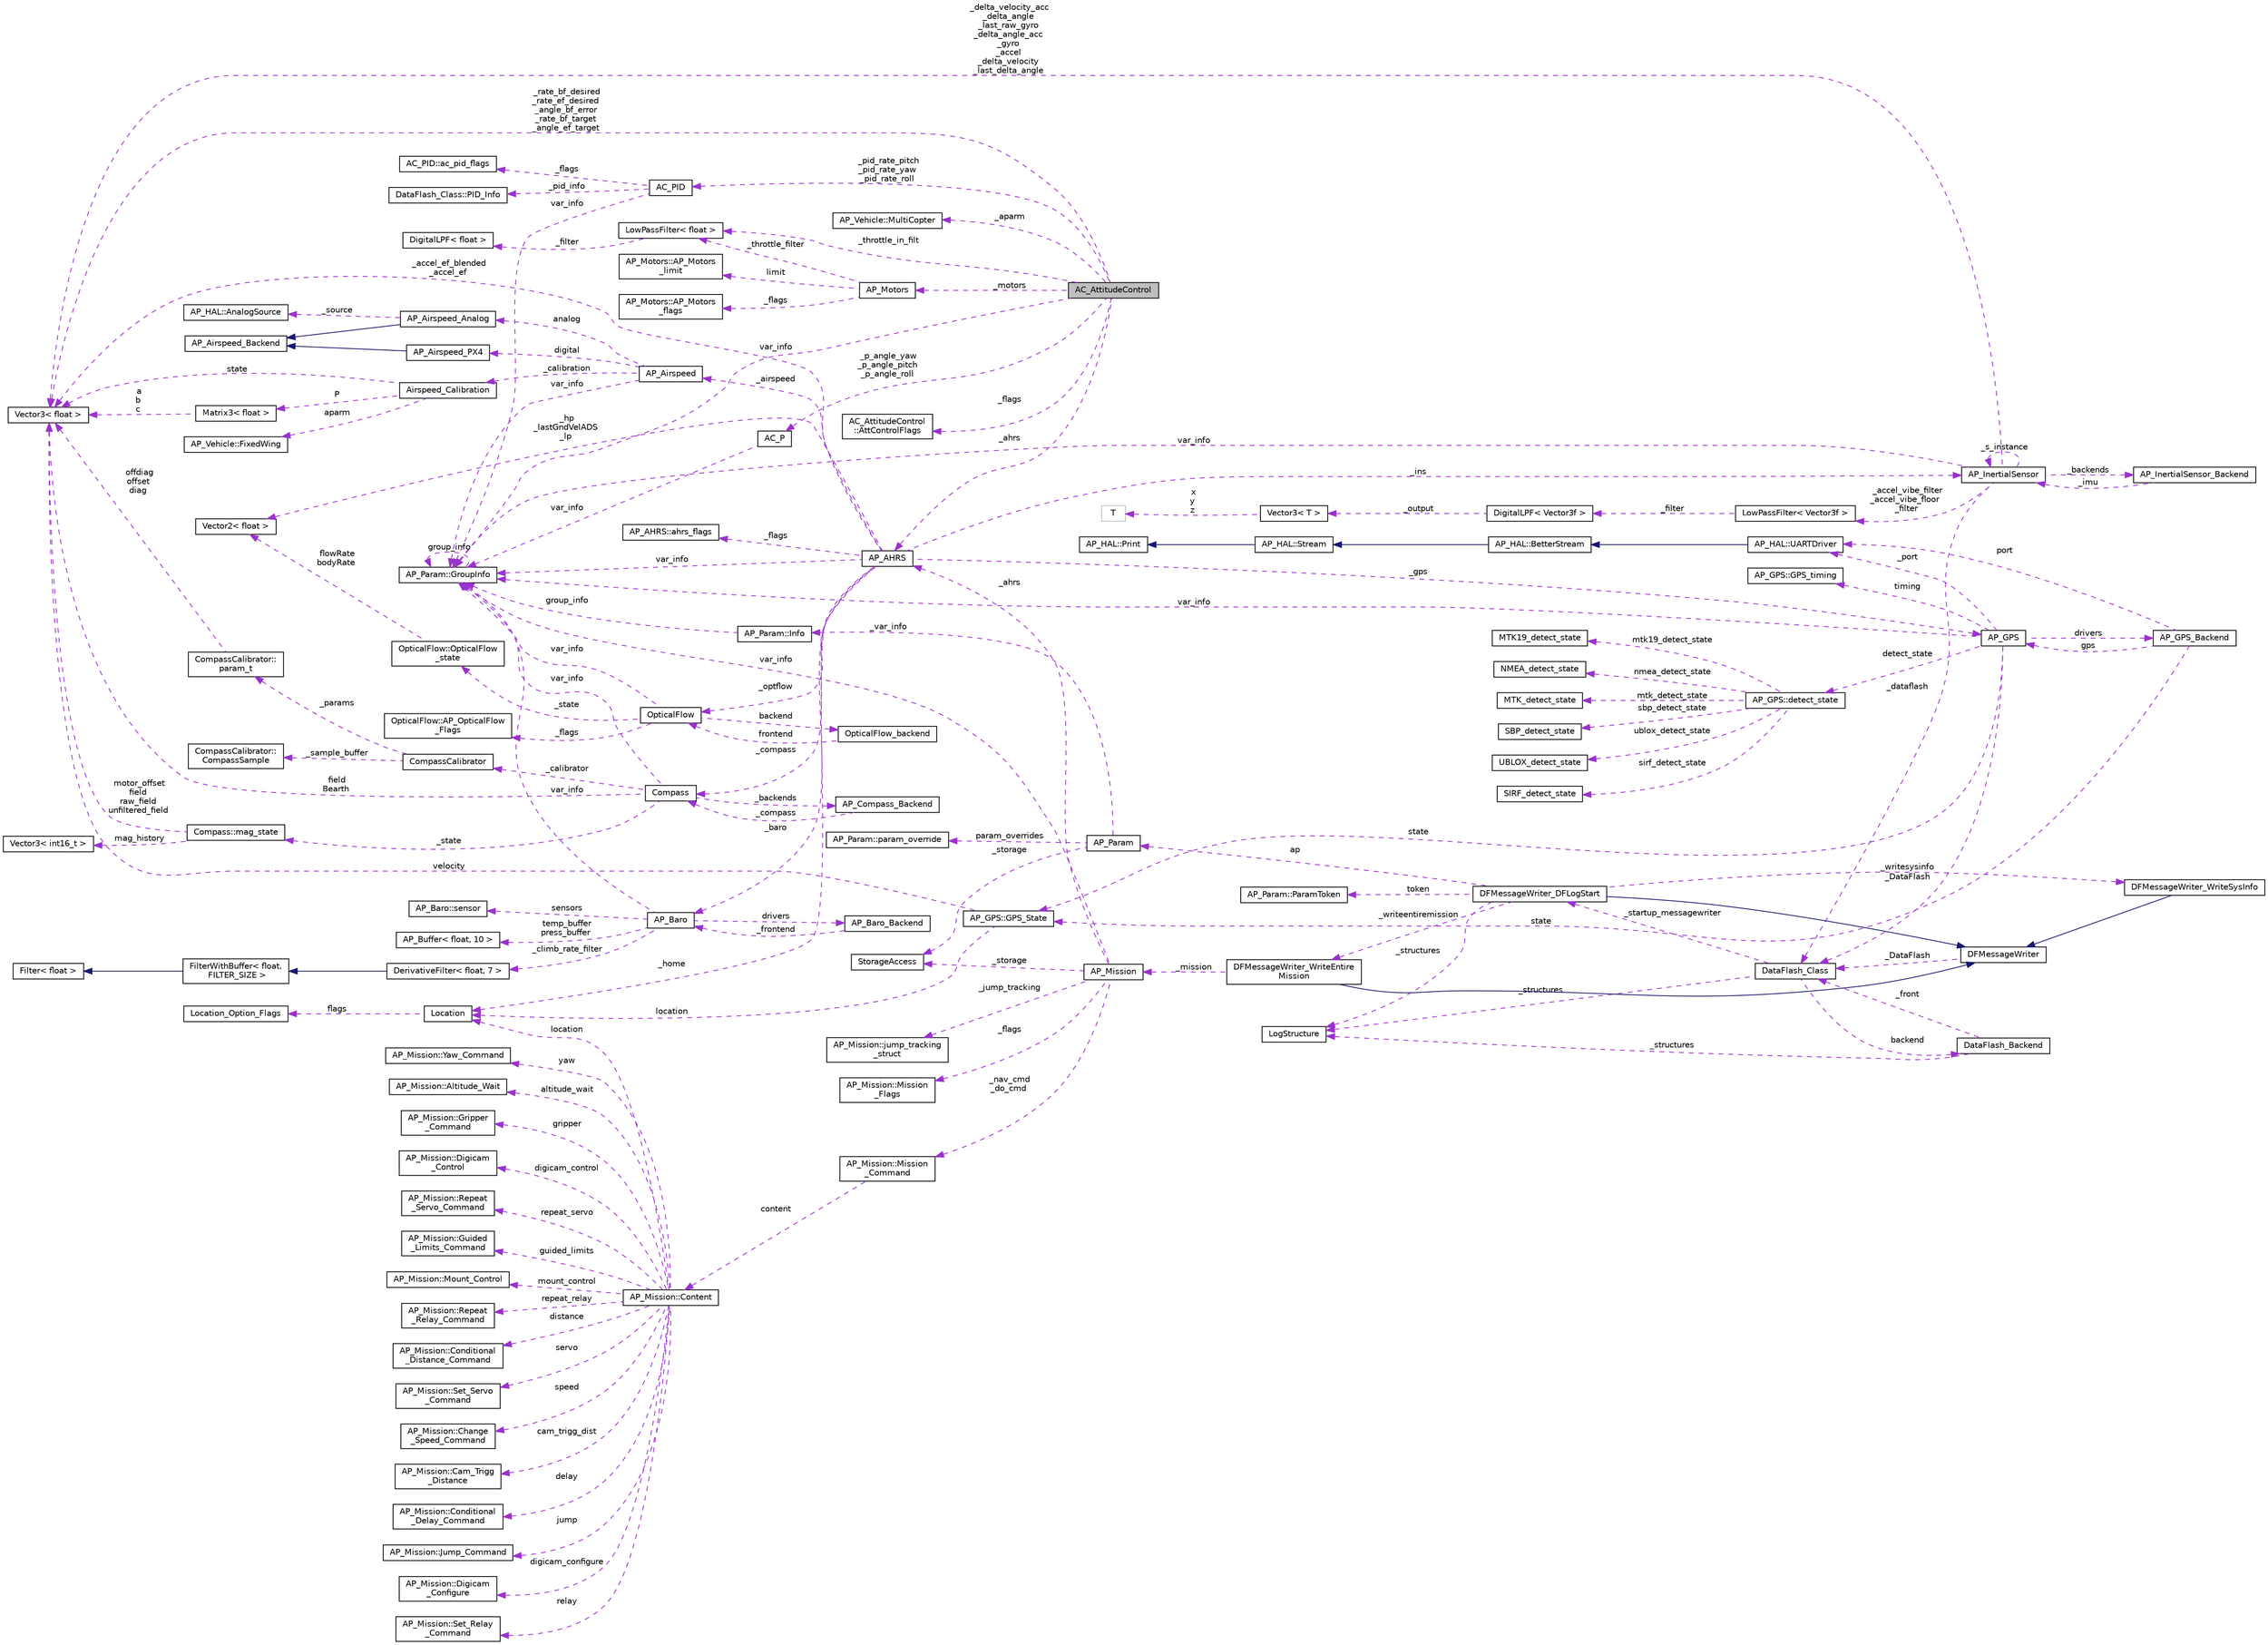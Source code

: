 digraph "AC_AttitudeControl"
{
 // INTERACTIVE_SVG=YES
  edge [fontname="Helvetica",fontsize="10",labelfontname="Helvetica",labelfontsize="10"];
  node [fontname="Helvetica",fontsize="10",shape=record];
  rankdir="LR";
  Node1 [label="AC_AttitudeControl",height=0.2,width=0.4,color="black", fillcolor="grey75", style="filled", fontcolor="black"];
  Node2 -> Node1 [dir="back",color="darkorchid3",fontsize="10",style="dashed",label=" _throttle_in_filt" ,fontname="Helvetica"];
  Node2 [label="LowPassFilter\< float \>",height=0.2,width=0.4,color="black", fillcolor="white", style="filled",URL="$classLowPassFilter.html"];
  Node3 -> Node2 [dir="back",color="darkorchid3",fontsize="10",style="dashed",label=" _filter" ,fontname="Helvetica"];
  Node3 [label="DigitalLPF\< float \>",height=0.2,width=0.4,color="black", fillcolor="white", style="filled",URL="$classDigitalLPF.html"];
  Node4 -> Node1 [dir="back",color="darkorchid3",fontsize="10",style="dashed",label=" _p_angle_yaw\n_p_angle_pitch\n_p_angle_roll" ,fontname="Helvetica"];
  Node4 [label="AC_P",height=0.2,width=0.4,color="black", fillcolor="white", style="filled",URL="$classAC__P.html",tooltip="Object managing one P controller. "];
  Node5 -> Node4 [dir="back",color="darkorchid3",fontsize="10",style="dashed",label=" var_info" ,fontname="Helvetica"];
  Node5 [label="AP_Param::GroupInfo",height=0.2,width=0.4,color="black", fillcolor="white", style="filled",URL="$structAP__Param_1_1GroupInfo.html"];
  Node5 -> Node5 [dir="back",color="darkorchid3",fontsize="10",style="dashed",label=" group_info" ,fontname="Helvetica"];
  Node6 -> Node1 [dir="back",color="darkorchid3",fontsize="10",style="dashed",label=" _flags" ,fontname="Helvetica"];
  Node6 [label="AC_AttitudeControl\l::AttControlFlags",height=0.2,width=0.4,color="black", fillcolor="white", style="filled",URL="$structAC__AttitudeControl_1_1AttControlFlags.html"];
  Node5 -> Node1 [dir="back",color="darkorchid3",fontsize="10",style="dashed",label=" var_info" ,fontname="Helvetica"];
  Node7 -> Node1 [dir="back",color="darkorchid3",fontsize="10",style="dashed",label=" _rate_bf_desired\n_rate_ef_desired\n_angle_bf_error\n_rate_bf_target\n_angle_ef_target" ,fontname="Helvetica"];
  Node7 [label="Vector3\< float \>",height=0.2,width=0.4,color="black", fillcolor="white", style="filled",URL="$classVector3.html"];
  Node8 -> Node1 [dir="back",color="darkorchid3",fontsize="10",style="dashed",label=" _aparm" ,fontname="Helvetica"];
  Node8 [label="AP_Vehicle::MultiCopter",height=0.2,width=0.4,color="black", fillcolor="white", style="filled",URL="$structAP__Vehicle_1_1MultiCopter.html"];
  Node9 -> Node1 [dir="back",color="darkorchid3",fontsize="10",style="dashed",label=" _ahrs" ,fontname="Helvetica"];
  Node9 [label="AP_AHRS",height=0.2,width=0.4,color="black", fillcolor="white", style="filled",URL="$classAP__AHRS.html"];
  Node10 -> Node9 [dir="back",color="darkorchid3",fontsize="10",style="dashed",label=" _flags" ,fontname="Helvetica"];
  Node10 [label="AP_AHRS::ahrs_flags",height=0.2,width=0.4,color="black", fillcolor="white", style="filled",URL="$structAP__AHRS_1_1ahrs__flags.html"];
  Node11 -> Node9 [dir="back",color="darkorchid3",fontsize="10",style="dashed",label=" _baro" ,fontname="Helvetica"];
  Node11 [label="AP_Baro",height=0.2,width=0.4,color="black", fillcolor="white", style="filled",URL="$classAP__Baro.html"];
  Node12 -> Node11 [dir="back",color="darkorchid3",fontsize="10",style="dashed",label=" sensors" ,fontname="Helvetica"];
  Node12 [label="AP_Baro::sensor",height=0.2,width=0.4,color="black", fillcolor="white", style="filled",URL="$structAP__Baro_1_1sensor.html"];
  Node13 -> Node11 [dir="back",color="darkorchid3",fontsize="10",style="dashed",label=" temp_buffer\npress_buffer" ,fontname="Helvetica"];
  Node13 [label="AP_Buffer\< float, 10 \>",height=0.2,width=0.4,color="black", fillcolor="white", style="filled",URL="$classAP__Buffer.html"];
  Node14 -> Node11 [dir="back",color="darkorchid3",fontsize="10",style="dashed",label=" _climb_rate_filter" ,fontname="Helvetica"];
  Node14 [label="DerivativeFilter\< float, 7 \>",height=0.2,width=0.4,color="black", fillcolor="white", style="filled",URL="$classDerivativeFilter.html"];
  Node15 -> Node14 [dir="back",color="midnightblue",fontsize="10",style="solid",fontname="Helvetica"];
  Node15 [label="FilterWithBuffer\< float,\l FILTER_SIZE \>",height=0.2,width=0.4,color="black", fillcolor="white", style="filled",URL="$classFilterWithBuffer.html"];
  Node16 -> Node15 [dir="back",color="midnightblue",fontsize="10",style="solid",fontname="Helvetica"];
  Node16 [label="Filter\< float \>",height=0.2,width=0.4,color="black", fillcolor="white", style="filled",URL="$classFilter.html"];
  Node5 -> Node11 [dir="back",color="darkorchid3",fontsize="10",style="dashed",label=" var_info" ,fontname="Helvetica"];
  Node17 -> Node11 [dir="back",color="darkorchid3",fontsize="10",style="dashed",label=" drivers" ,fontname="Helvetica"];
  Node17 [label="AP_Baro_Backend",height=0.2,width=0.4,color="black", fillcolor="white", style="filled",URL="$classAP__Baro__Backend.html",tooltip="-*- tab-width: 4; Mode: C++; c-basic-offset: 4; indent-tabs-mode: nil -*- "];
  Node11 -> Node17 [dir="back",color="darkorchid3",fontsize="10",style="dashed",label=" _frontend" ,fontname="Helvetica"];
  Node18 -> Node9 [dir="back",color="darkorchid3",fontsize="10",style="dashed",label=" _optflow" ,fontname="Helvetica"];
  Node18 [label="OpticalFlow",height=0.2,width=0.4,color="black", fillcolor="white", style="filled",URL="$classOpticalFlow.html"];
  Node5 -> Node18 [dir="back",color="darkorchid3",fontsize="10",style="dashed",label=" var_info" ,fontname="Helvetica"];
  Node19 -> Node18 [dir="back",color="darkorchid3",fontsize="10",style="dashed",label=" _state" ,fontname="Helvetica"];
  Node19 [label="OpticalFlow::OpticalFlow\l_state",height=0.2,width=0.4,color="black", fillcolor="white", style="filled",URL="$structOpticalFlow_1_1OpticalFlow__state.html"];
  Node20 -> Node19 [dir="back",color="darkorchid3",fontsize="10",style="dashed",label=" flowRate\nbodyRate" ,fontname="Helvetica"];
  Node20 [label="Vector2\< float \>",height=0.2,width=0.4,color="black", fillcolor="white", style="filled",URL="$structVector2.html"];
  Node21 -> Node18 [dir="back",color="darkorchid3",fontsize="10",style="dashed",label=" backend" ,fontname="Helvetica"];
  Node21 [label="OpticalFlow_backend",height=0.2,width=0.4,color="black", fillcolor="white", style="filled",URL="$classOpticalFlow__backend.html"];
  Node18 -> Node21 [dir="back",color="darkorchid3",fontsize="10",style="dashed",label=" frontend" ,fontname="Helvetica"];
  Node22 -> Node18 [dir="back",color="darkorchid3",fontsize="10",style="dashed",label=" _flags" ,fontname="Helvetica"];
  Node22 [label="OpticalFlow::AP_OpticalFlow\l_Flags",height=0.2,width=0.4,color="black", fillcolor="white", style="filled",URL="$structOpticalFlow_1_1AP__OpticalFlow__Flags.html"];
  Node5 -> Node9 [dir="back",color="darkorchid3",fontsize="10",style="dashed",label=" var_info" ,fontname="Helvetica"];
  Node7 -> Node9 [dir="back",color="darkorchid3",fontsize="10",style="dashed",label=" _accel_ef_blended\n_accel_ef" ,fontname="Helvetica"];
  Node23 -> Node9 [dir="back",color="darkorchid3",fontsize="10",style="dashed",label=" _ins" ,fontname="Helvetica"];
  Node23 [label="AP_InertialSensor",height=0.2,width=0.4,color="black", fillcolor="white", style="filled",URL="$classAP__InertialSensor.html"];
  Node24 -> Node23 [dir="back",color="darkorchid3",fontsize="10",style="dashed",label=" _accel_vibe_filter\n_accel_vibe_floor\l_filter" ,fontname="Helvetica"];
  Node24 [label="LowPassFilter\< Vector3f \>",height=0.2,width=0.4,color="black", fillcolor="white", style="filled",URL="$classLowPassFilter.html"];
  Node25 -> Node24 [dir="back",color="darkorchid3",fontsize="10",style="dashed",label=" _filter" ,fontname="Helvetica"];
  Node25 [label="DigitalLPF\< Vector3f \>",height=0.2,width=0.4,color="black", fillcolor="white", style="filled",URL="$classDigitalLPF.html"];
  Node26 -> Node25 [dir="back",color="darkorchid3",fontsize="10",style="dashed",label=" _output" ,fontname="Helvetica"];
  Node26 [label="Vector3\< T \>",height=0.2,width=0.4,color="black", fillcolor="white", style="filled",URL="$classVector3.html"];
  Node27 -> Node26 [dir="back",color="darkorchid3",fontsize="10",style="dashed",label=" x\ny\nz" ,fontname="Helvetica"];
  Node27 [label="T",height=0.2,width=0.4,color="grey75", fillcolor="white", style="filled"];
  Node28 -> Node23 [dir="back",color="darkorchid3",fontsize="10",style="dashed",label=" _backends" ,fontname="Helvetica"];
  Node28 [label="AP_InertialSensor_Backend",height=0.2,width=0.4,color="black", fillcolor="white", style="filled",URL="$classAP__InertialSensor__Backend.html"];
  Node23 -> Node28 [dir="back",color="darkorchid3",fontsize="10",style="dashed",label=" _imu" ,fontname="Helvetica"];
  Node29 -> Node23 [dir="back",color="darkorchid3",fontsize="10",style="dashed",label=" _dataflash" ,fontname="Helvetica"];
  Node29 [label="DataFlash_Class",height=0.2,width=0.4,color="black", fillcolor="white", style="filled",URL="$classDataFlash__Class.html"];
  Node30 -> Node29 [dir="back",color="darkorchid3",fontsize="10",style="dashed",label=" _structures" ,fontname="Helvetica"];
  Node30 [label="LogStructure",height=0.2,width=0.4,color="black", fillcolor="white", style="filled",URL="$structLogStructure.html"];
  Node31 -> Node29 [dir="back",color="darkorchid3",fontsize="10",style="dashed",label=" backend" ,fontname="Helvetica"];
  Node31 [label="DataFlash_Backend",height=0.2,width=0.4,color="black", fillcolor="white", style="filled",URL="$classDataFlash__Backend.html"];
  Node30 -> Node31 [dir="back",color="darkorchid3",fontsize="10",style="dashed",label=" _structures" ,fontname="Helvetica"];
  Node29 -> Node31 [dir="back",color="darkorchid3",fontsize="10",style="dashed",label=" _front" ,fontname="Helvetica"];
  Node32 -> Node29 [dir="back",color="darkorchid3",fontsize="10",style="dashed",label=" _startup_messagewriter" ,fontname="Helvetica"];
  Node32 [label="DFMessageWriter_DFLogStart",height=0.2,width=0.4,color="black", fillcolor="white", style="filled",URL="$classDFMessageWriter__DFLogStart.html"];
  Node33 -> Node32 [dir="back",color="midnightblue",fontsize="10",style="solid",fontname="Helvetica"];
  Node33 [label="DFMessageWriter",height=0.2,width=0.4,color="black", fillcolor="white", style="filled",URL="$classDFMessageWriter.html"];
  Node29 -> Node33 [dir="back",color="darkorchid3",fontsize="10",style="dashed",label=" _DataFlash" ,fontname="Helvetica"];
  Node34 -> Node32 [dir="back",color="darkorchid3",fontsize="10",style="dashed",label=" _writeentiremission" ,fontname="Helvetica"];
  Node34 [label="DFMessageWriter_WriteEntire\lMission",height=0.2,width=0.4,color="black", fillcolor="white", style="filled",URL="$classDFMessageWriter__WriteEntireMission.html"];
  Node33 -> Node34 [dir="back",color="midnightblue",fontsize="10",style="solid",fontname="Helvetica"];
  Node35 -> Node34 [dir="back",color="darkorchid3",fontsize="10",style="dashed",label=" _mission" ,fontname="Helvetica"];
  Node35 [label="AP_Mission",height=0.2,width=0.4,color="black", fillcolor="white", style="filled",URL="$classAP__Mission.html",tooltip="Object managing Mission. "];
  Node36 -> Node35 [dir="back",color="darkorchid3",fontsize="10",style="dashed",label=" _storage" ,fontname="Helvetica"];
  Node36 [label="StorageAccess",height=0.2,width=0.4,color="black", fillcolor="white", style="filled",URL="$classStorageAccess.html"];
  Node37 -> Node35 [dir="back",color="darkorchid3",fontsize="10",style="dashed",label=" _nav_cmd\n_do_cmd" ,fontname="Helvetica"];
  Node37 [label="AP_Mission::Mission\l_Command",height=0.2,width=0.4,color="black", fillcolor="white", style="filled",URL="$structAP__Mission_1_1Mission__Command.html"];
  Node38 -> Node37 [dir="back",color="darkorchid3",fontsize="10",style="dashed",label=" content" ,fontname="Helvetica"];
  Node38 [label="AP_Mission::Content",height=0.2,width=0.4,color="black", fillcolor="white", style="filled",URL="$unionAP__Mission_1_1Content.html"];
  Node39 -> Node38 [dir="back",color="darkorchid3",fontsize="10",style="dashed",label=" guided_limits" ,fontname="Helvetica"];
  Node39 [label="AP_Mission::Guided\l_Limits_Command",height=0.2,width=0.4,color="black", fillcolor="white", style="filled",URL="$structAP__Mission_1_1Guided__Limits__Command.html"];
  Node40 -> Node38 [dir="back",color="darkorchid3",fontsize="10",style="dashed",label=" mount_control" ,fontname="Helvetica"];
  Node40 [label="AP_Mission::Mount_Control",height=0.2,width=0.4,color="black", fillcolor="white", style="filled",URL="$structAP__Mission_1_1Mount__Control.html"];
  Node41 -> Node38 [dir="back",color="darkorchid3",fontsize="10",style="dashed",label=" repeat_relay" ,fontname="Helvetica"];
  Node41 [label="AP_Mission::Repeat\l_Relay_Command",height=0.2,width=0.4,color="black", fillcolor="white", style="filled",URL="$structAP__Mission_1_1Repeat__Relay__Command.html"];
  Node42 -> Node38 [dir="back",color="darkorchid3",fontsize="10",style="dashed",label=" distance" ,fontname="Helvetica"];
  Node42 [label="AP_Mission::Conditional\l_Distance_Command",height=0.2,width=0.4,color="black", fillcolor="white", style="filled",URL="$structAP__Mission_1_1Conditional__Distance__Command.html"];
  Node43 -> Node38 [dir="back",color="darkorchid3",fontsize="10",style="dashed",label=" servo" ,fontname="Helvetica"];
  Node43 [label="AP_Mission::Set_Servo\l_Command",height=0.2,width=0.4,color="black", fillcolor="white", style="filled",URL="$structAP__Mission_1_1Set__Servo__Command.html"];
  Node44 -> Node38 [dir="back",color="darkorchid3",fontsize="10",style="dashed",label=" speed" ,fontname="Helvetica"];
  Node44 [label="AP_Mission::Change\l_Speed_Command",height=0.2,width=0.4,color="black", fillcolor="white", style="filled",URL="$structAP__Mission_1_1Change__Speed__Command.html"];
  Node45 -> Node38 [dir="back",color="darkorchid3",fontsize="10",style="dashed",label=" cam_trigg_dist" ,fontname="Helvetica"];
  Node45 [label="AP_Mission::Cam_Trigg\l_Distance",height=0.2,width=0.4,color="black", fillcolor="white", style="filled",URL="$structAP__Mission_1_1Cam__Trigg__Distance.html"];
  Node46 -> Node38 [dir="back",color="darkorchid3",fontsize="10",style="dashed",label=" delay" ,fontname="Helvetica"];
  Node46 [label="AP_Mission::Conditional\l_Delay_Command",height=0.2,width=0.4,color="black", fillcolor="white", style="filled",URL="$structAP__Mission_1_1Conditional__Delay__Command.html"];
  Node47 -> Node38 [dir="back",color="darkorchid3",fontsize="10",style="dashed",label=" jump" ,fontname="Helvetica"];
  Node47 [label="AP_Mission::Jump_Command",height=0.2,width=0.4,color="black", fillcolor="white", style="filled",URL="$structAP__Mission_1_1Jump__Command.html"];
  Node48 -> Node38 [dir="back",color="darkorchid3",fontsize="10",style="dashed",label=" location" ,fontname="Helvetica"];
  Node48 [label="Location",height=0.2,width=0.4,color="black", fillcolor="white", style="filled",URL="$structLocation.html"];
  Node49 -> Node48 [dir="back",color="darkorchid3",fontsize="10",style="dashed",label=" flags" ,fontname="Helvetica"];
  Node49 [label="Location_Option_Flags",height=0.2,width=0.4,color="black", fillcolor="white", style="filled",URL="$structLocation__Option__Flags.html"];
  Node50 -> Node38 [dir="back",color="darkorchid3",fontsize="10",style="dashed",label=" digicam_configure" ,fontname="Helvetica"];
  Node50 [label="AP_Mission::Digicam\l_Configure",height=0.2,width=0.4,color="black", fillcolor="white", style="filled",URL="$structAP__Mission_1_1Digicam__Configure.html"];
  Node51 -> Node38 [dir="back",color="darkorchid3",fontsize="10",style="dashed",label=" relay" ,fontname="Helvetica"];
  Node51 [label="AP_Mission::Set_Relay\l_Command",height=0.2,width=0.4,color="black", fillcolor="white", style="filled",URL="$structAP__Mission_1_1Set__Relay__Command.html"];
  Node52 -> Node38 [dir="back",color="darkorchid3",fontsize="10",style="dashed",label=" yaw" ,fontname="Helvetica"];
  Node52 [label="AP_Mission::Yaw_Command",height=0.2,width=0.4,color="black", fillcolor="white", style="filled",URL="$structAP__Mission_1_1Yaw__Command.html"];
  Node53 -> Node38 [dir="back",color="darkorchid3",fontsize="10",style="dashed",label=" altitude_wait" ,fontname="Helvetica"];
  Node53 [label="AP_Mission::Altitude_Wait",height=0.2,width=0.4,color="black", fillcolor="white", style="filled",URL="$structAP__Mission_1_1Altitude__Wait.html"];
  Node54 -> Node38 [dir="back",color="darkorchid3",fontsize="10",style="dashed",label=" gripper" ,fontname="Helvetica"];
  Node54 [label="AP_Mission::Gripper\l_Command",height=0.2,width=0.4,color="black", fillcolor="white", style="filled",URL="$structAP__Mission_1_1Gripper__Command.html"];
  Node55 -> Node38 [dir="back",color="darkorchid3",fontsize="10",style="dashed",label=" digicam_control" ,fontname="Helvetica"];
  Node55 [label="AP_Mission::Digicam\l_Control",height=0.2,width=0.4,color="black", fillcolor="white", style="filled",URL="$structAP__Mission_1_1Digicam__Control.html"];
  Node56 -> Node38 [dir="back",color="darkorchid3",fontsize="10",style="dashed",label=" repeat_servo" ,fontname="Helvetica"];
  Node56 [label="AP_Mission::Repeat\l_Servo_Command",height=0.2,width=0.4,color="black", fillcolor="white", style="filled",URL="$structAP__Mission_1_1Repeat__Servo__Command.html"];
  Node5 -> Node35 [dir="back",color="darkorchid3",fontsize="10",style="dashed",label=" var_info" ,fontname="Helvetica"];
  Node57 -> Node35 [dir="back",color="darkorchid3",fontsize="10",style="dashed",label=" _flags" ,fontname="Helvetica"];
  Node57 [label="AP_Mission::Mission\l_Flags",height=0.2,width=0.4,color="black", fillcolor="white", style="filled",URL="$structAP__Mission_1_1Mission__Flags.html"];
  Node9 -> Node35 [dir="back",color="darkorchid3",fontsize="10",style="dashed",label=" _ahrs" ,fontname="Helvetica"];
  Node58 -> Node35 [dir="back",color="darkorchid3",fontsize="10",style="dashed",label=" _jump_tracking" ,fontname="Helvetica"];
  Node58 [label="AP_Mission::jump_tracking\l_struct",height=0.2,width=0.4,color="black", fillcolor="white", style="filled",URL="$structAP__Mission_1_1jump__tracking__struct.html"];
  Node59 -> Node32 [dir="back",color="darkorchid3",fontsize="10",style="dashed",label=" _writesysinfo" ,fontname="Helvetica"];
  Node59 [label="DFMessageWriter_WriteSysInfo",height=0.2,width=0.4,color="black", fillcolor="white", style="filled",URL="$classDFMessageWriter__WriteSysInfo.html"];
  Node33 -> Node59 [dir="back",color="midnightblue",fontsize="10",style="solid",fontname="Helvetica"];
  Node60 -> Node32 [dir="back",color="darkorchid3",fontsize="10",style="dashed",label=" token" ,fontname="Helvetica"];
  Node60 [label="AP_Param::ParamToken",height=0.2,width=0.4,color="black", fillcolor="white", style="filled",URL="$structAP__Param_1_1ParamToken.html"];
  Node30 -> Node32 [dir="back",color="darkorchid3",fontsize="10",style="dashed",label=" _structures" ,fontname="Helvetica"];
  Node61 -> Node32 [dir="back",color="darkorchid3",fontsize="10",style="dashed",label=" ap" ,fontname="Helvetica"];
  Node61 [label="AP_Param",height=0.2,width=0.4,color="black", fillcolor="white", style="filled",URL="$classAP__Param.html"];
  Node36 -> Node61 [dir="back",color="darkorchid3",fontsize="10",style="dashed",label=" _storage" ,fontname="Helvetica"];
  Node62 -> Node61 [dir="back",color="darkorchid3",fontsize="10",style="dashed",label=" _var_info" ,fontname="Helvetica"];
  Node62 [label="AP_Param::Info",height=0.2,width=0.4,color="black", fillcolor="white", style="filled",URL="$structAP__Param_1_1Info.html"];
  Node5 -> Node62 [dir="back",color="darkorchid3",fontsize="10",style="dashed",label=" group_info" ,fontname="Helvetica"];
  Node63 -> Node61 [dir="back",color="darkorchid3",fontsize="10",style="dashed",label=" param_overrides" ,fontname="Helvetica"];
  Node63 [label="AP_Param::param_override",height=0.2,width=0.4,color="black", fillcolor="white", style="filled",URL="$structAP__Param_1_1param__override.html"];
  Node5 -> Node23 [dir="back",color="darkorchid3",fontsize="10",style="dashed",label=" var_info" ,fontname="Helvetica"];
  Node23 -> Node23 [dir="back",color="darkorchid3",fontsize="10",style="dashed",label=" _s_instance" ,fontname="Helvetica"];
  Node7 -> Node23 [dir="back",color="darkorchid3",fontsize="10",style="dashed",label=" _delta_velocity_acc\n_delta_angle\n_last_raw_gyro\n_delta_angle_acc\n_gyro\n_accel\n_delta_velocity\n_last_delta_angle" ,fontname="Helvetica"];
  Node64 -> Node9 [dir="back",color="darkorchid3",fontsize="10",style="dashed",label=" _airspeed" ,fontname="Helvetica"];
  Node64 [label="AP_Airspeed",height=0.2,width=0.4,color="black", fillcolor="white", style="filled",URL="$classAP__Airspeed.html"];
  Node65 -> Node64 [dir="back",color="darkorchid3",fontsize="10",style="dashed",label=" analog" ,fontname="Helvetica"];
  Node65 [label="AP_Airspeed_Analog",height=0.2,width=0.4,color="black", fillcolor="white", style="filled",URL="$classAP__Airspeed__Analog.html",tooltip="-*- tab-width: 4; Mode: C++; c-basic-offset: 4; indent-tabs-mode: nil -*- "];
  Node66 -> Node65 [dir="back",color="midnightblue",fontsize="10",style="solid",fontname="Helvetica"];
  Node66 [label="AP_Airspeed_Backend",height=0.2,width=0.4,color="black", fillcolor="white", style="filled",URL="$classAP__Airspeed__Backend.html",tooltip="-*- tab-width: 4; Mode: C++; c-basic-offset: 4; indent-tabs-mode: nil -*- "];
  Node67 -> Node65 [dir="back",color="darkorchid3",fontsize="10",style="dashed",label=" _source" ,fontname="Helvetica"];
  Node67 [label="AP_HAL::AnalogSource",height=0.2,width=0.4,color="black", fillcolor="white", style="filled",URL="$classAP__HAL_1_1AnalogSource.html"];
  Node5 -> Node64 [dir="back",color="darkorchid3",fontsize="10",style="dashed",label=" var_info" ,fontname="Helvetica"];
  Node68 -> Node64 [dir="back",color="darkorchid3",fontsize="10",style="dashed",label=" digital" ,fontname="Helvetica"];
  Node68 [label="AP_Airspeed_PX4",height=0.2,width=0.4,color="black", fillcolor="white", style="filled",URL="$classAP__Airspeed__PX4.html",tooltip="-*- tab-width: 4; Mode: C++; c-basic-offset: 4; indent-tabs-mode: nil -*- "];
  Node66 -> Node68 [dir="back",color="midnightblue",fontsize="10",style="solid",fontname="Helvetica"];
  Node69 -> Node64 [dir="back",color="darkorchid3",fontsize="10",style="dashed",label=" _calibration" ,fontname="Helvetica"];
  Node69 [label="Airspeed_Calibration",height=0.2,width=0.4,color="black", fillcolor="white", style="filled",URL="$classAirspeed__Calibration.html",tooltip="-*- tab-width: 4; Mode: C++; c-basic-offset: 4; indent-tabs-mode: nil -*- "];
  Node70 -> Node69 [dir="back",color="darkorchid3",fontsize="10",style="dashed",label=" P" ,fontname="Helvetica"];
  Node70 [label="Matrix3\< float \>",height=0.2,width=0.4,color="black", fillcolor="white", style="filled",URL="$classMatrix3.html"];
  Node7 -> Node70 [dir="back",color="darkorchid3",fontsize="10",style="dashed",label=" a\nb\nc" ,fontname="Helvetica"];
  Node7 -> Node69 [dir="back",color="darkorchid3",fontsize="10",style="dashed",label=" state" ,fontname="Helvetica"];
  Node71 -> Node69 [dir="back",color="darkorchid3",fontsize="10",style="dashed",label=" aparm" ,fontname="Helvetica"];
  Node71 [label="AP_Vehicle::FixedWing",height=0.2,width=0.4,color="black", fillcolor="white", style="filled",URL="$structAP__Vehicle_1_1FixedWing.html"];
  Node20 -> Node9 [dir="back",color="darkorchid3",fontsize="10",style="dashed",label=" _hp\n_lastGndVelADS\n_lp" ,fontname="Helvetica"];
  Node72 -> Node9 [dir="back",color="darkorchid3",fontsize="10",style="dashed",label=" _gps" ,fontname="Helvetica"];
  Node72 [label="AP_GPS",height=0.2,width=0.4,color="black", fillcolor="white", style="filled",URL="$classAP__GPS.html"];
  Node73 -> Node72 [dir="back",color="darkorchid3",fontsize="10",style="dashed",label=" detect_state" ,fontname="Helvetica"];
  Node73 [label="AP_GPS::detect_state",height=0.2,width=0.4,color="black", fillcolor="white", style="filled",URL="$structAP__GPS_1_1detect__state.html"];
  Node74 -> Node73 [dir="back",color="darkorchid3",fontsize="10",style="dashed",label=" sbp_detect_state" ,fontname="Helvetica"];
  Node74 [label="SBP_detect_state",height=0.2,width=0.4,color="black", fillcolor="white", style="filled",URL="$structSBP__detect__state.html"];
  Node75 -> Node73 [dir="back",color="darkorchid3",fontsize="10",style="dashed",label=" ublox_detect_state" ,fontname="Helvetica"];
  Node75 [label="UBLOX_detect_state",height=0.2,width=0.4,color="black", fillcolor="white", style="filled",URL="$structUBLOX__detect__state.html"];
  Node76 -> Node73 [dir="back",color="darkorchid3",fontsize="10",style="dashed",label=" sirf_detect_state" ,fontname="Helvetica"];
  Node76 [label="SIRF_detect_state",height=0.2,width=0.4,color="black", fillcolor="white", style="filled",URL="$structSIRF__detect__state.html"];
  Node77 -> Node73 [dir="back",color="darkorchid3",fontsize="10",style="dashed",label=" mtk19_detect_state" ,fontname="Helvetica"];
  Node77 [label="MTK19_detect_state",height=0.2,width=0.4,color="black", fillcolor="white", style="filled",URL="$structMTK19__detect__state.html"];
  Node78 -> Node73 [dir="back",color="darkorchid3",fontsize="10",style="dashed",label=" nmea_detect_state" ,fontname="Helvetica"];
  Node78 [label="NMEA_detect_state",height=0.2,width=0.4,color="black", fillcolor="white", style="filled",URL="$structNMEA__detect__state.html"];
  Node79 -> Node73 [dir="back",color="darkorchid3",fontsize="10",style="dashed",label=" mtk_detect_state" ,fontname="Helvetica"];
  Node79 [label="MTK_detect_state",height=0.2,width=0.4,color="black", fillcolor="white", style="filled",URL="$structMTK__detect__state.html"];
  Node80 -> Node72 [dir="back",color="darkorchid3",fontsize="10",style="dashed",label=" timing" ,fontname="Helvetica"];
  Node80 [label="AP_GPS::GPS_timing",height=0.2,width=0.4,color="black", fillcolor="white", style="filled",URL="$structAP__GPS_1_1GPS__timing.html"];
  Node81 -> Node72 [dir="back",color="darkorchid3",fontsize="10",style="dashed",label=" drivers" ,fontname="Helvetica"];
  Node81 [label="AP_GPS_Backend",height=0.2,width=0.4,color="black", fillcolor="white", style="filled",URL="$classAP__GPS__Backend.html"];
  Node82 -> Node81 [dir="back",color="darkorchid3",fontsize="10",style="dashed",label=" port" ,fontname="Helvetica"];
  Node82 [label="AP_HAL::UARTDriver",height=0.2,width=0.4,color="black", fillcolor="white", style="filled",URL="$classAP__HAL_1_1UARTDriver.html"];
  Node83 -> Node82 [dir="back",color="midnightblue",fontsize="10",style="solid",fontname="Helvetica"];
  Node83 [label="AP_HAL::BetterStream",height=0.2,width=0.4,color="black", fillcolor="white", style="filled",URL="$classAP__HAL_1_1BetterStream.html"];
  Node84 -> Node83 [dir="back",color="midnightblue",fontsize="10",style="solid",fontname="Helvetica"];
  Node84 [label="AP_HAL::Stream",height=0.2,width=0.4,color="black", fillcolor="white", style="filled",URL="$classAP__HAL_1_1Stream.html"];
  Node85 -> Node84 [dir="back",color="midnightblue",fontsize="10",style="solid",fontname="Helvetica"];
  Node85 [label="AP_HAL::Print",height=0.2,width=0.4,color="black", fillcolor="white", style="filled",URL="$classAP__HAL_1_1Print.html"];
  Node72 -> Node81 [dir="back",color="darkorchid3",fontsize="10",style="dashed",label=" gps" ,fontname="Helvetica"];
  Node86 -> Node81 [dir="back",color="darkorchid3",fontsize="10",style="dashed",label=" state" ,fontname="Helvetica"];
  Node86 [label="AP_GPS::GPS_State",height=0.2,width=0.4,color="black", fillcolor="white", style="filled",URL="$structAP__GPS_1_1GPS__State.html"];
  Node7 -> Node86 [dir="back",color="darkorchid3",fontsize="10",style="dashed",label=" velocity" ,fontname="Helvetica"];
  Node48 -> Node86 [dir="back",color="darkorchid3",fontsize="10",style="dashed",label=" location" ,fontname="Helvetica"];
  Node29 -> Node72 [dir="back",color="darkorchid3",fontsize="10",style="dashed",label=" _DataFlash" ,fontname="Helvetica"];
  Node82 -> Node72 [dir="back",color="darkorchid3",fontsize="10",style="dashed",label=" _port" ,fontname="Helvetica"];
  Node5 -> Node72 [dir="back",color="darkorchid3",fontsize="10",style="dashed",label=" var_info" ,fontname="Helvetica"];
  Node86 -> Node72 [dir="back",color="darkorchid3",fontsize="10",style="dashed",label=" state" ,fontname="Helvetica"];
  Node48 -> Node9 [dir="back",color="darkorchid3",fontsize="10",style="dashed",label=" _home" ,fontname="Helvetica"];
  Node87 -> Node9 [dir="back",color="darkorchid3",fontsize="10",style="dashed",label=" _compass" ,fontname="Helvetica"];
  Node87 [label="Compass",height=0.2,width=0.4,color="black", fillcolor="white", style="filled",URL="$classCompass.html"];
  Node5 -> Node87 [dir="back",color="darkorchid3",fontsize="10",style="dashed",label=" var_info" ,fontname="Helvetica"];
  Node7 -> Node87 [dir="back",color="darkorchid3",fontsize="10",style="dashed",label=" field\nBearth" ,fontname="Helvetica"];
  Node88 -> Node87 [dir="back",color="darkorchid3",fontsize="10",style="dashed",label=" _calibrator" ,fontname="Helvetica"];
  Node88 [label="CompassCalibrator",height=0.2,width=0.4,color="black", fillcolor="white", style="filled",URL="$classCompassCalibrator.html"];
  Node89 -> Node88 [dir="back",color="darkorchid3",fontsize="10",style="dashed",label=" _params" ,fontname="Helvetica"];
  Node89 [label="CompassCalibrator::\lparam_t",height=0.2,width=0.4,color="black", fillcolor="white", style="filled",URL="$classCompassCalibrator_1_1param__t.html"];
  Node7 -> Node89 [dir="back",color="darkorchid3",fontsize="10",style="dashed",label=" offdiag\noffset\ndiag" ,fontname="Helvetica"];
  Node90 -> Node88 [dir="back",color="darkorchid3",fontsize="10",style="dashed",label=" _sample_buffer" ,fontname="Helvetica"];
  Node90 [label="CompassCalibrator::\lCompassSample",height=0.2,width=0.4,color="black", fillcolor="white", style="filled",URL="$classCompassCalibrator_1_1CompassSample.html"];
  Node91 -> Node87 [dir="back",color="darkorchid3",fontsize="10",style="dashed",label=" _backends" ,fontname="Helvetica"];
  Node91 [label="AP_Compass_Backend",height=0.2,width=0.4,color="black", fillcolor="white", style="filled",URL="$classAP__Compass__Backend.html"];
  Node87 -> Node91 [dir="back",color="darkorchid3",fontsize="10",style="dashed",label=" _compass" ,fontname="Helvetica"];
  Node92 -> Node87 [dir="back",color="darkorchid3",fontsize="10",style="dashed",label=" _state" ,fontname="Helvetica"];
  Node92 [label="Compass::mag_state",height=0.2,width=0.4,color="black", fillcolor="white", style="filled",URL="$structCompass_1_1mag__state.html"];
  Node7 -> Node92 [dir="back",color="darkorchid3",fontsize="10",style="dashed",label=" motor_offset\nfield\nraw_field\nunfiltered_field" ,fontname="Helvetica"];
  Node93 -> Node92 [dir="back",color="darkorchid3",fontsize="10",style="dashed",label=" mag_history" ,fontname="Helvetica"];
  Node93 [label="Vector3\< int16_t \>",height=0.2,width=0.4,color="black", fillcolor="white", style="filled",URL="$classVector3.html"];
  Node94 -> Node1 [dir="back",color="darkorchid3",fontsize="10",style="dashed",label=" _motors" ,fontname="Helvetica"];
  Node94 [label="AP_Motors",height=0.2,width=0.4,color="black", fillcolor="white", style="filled",URL="$classAP__Motors.html"];
  Node95 -> Node94 [dir="back",color="darkorchid3",fontsize="10",style="dashed",label=" limit" ,fontname="Helvetica"];
  Node95 [label="AP_Motors::AP_Motors\l_limit",height=0.2,width=0.4,color="black", fillcolor="white", style="filled",URL="$structAP__Motors_1_1AP__Motors__limit.html"];
  Node2 -> Node94 [dir="back",color="darkorchid3",fontsize="10",style="dashed",label=" _throttle_filter" ,fontname="Helvetica"];
  Node96 -> Node94 [dir="back",color="darkorchid3",fontsize="10",style="dashed",label=" _flags" ,fontname="Helvetica"];
  Node96 [label="AP_Motors::AP_Motors\l_flags",height=0.2,width=0.4,color="black", fillcolor="white", style="filled",URL="$structAP__Motors_1_1AP__Motors__flags.html"];
  Node97 -> Node1 [dir="back",color="darkorchid3",fontsize="10",style="dashed",label=" _pid_rate_pitch\n_pid_rate_yaw\n_pid_rate_roll" ,fontname="Helvetica"];
  Node97 [label="AC_PID",height=0.2,width=0.4,color="black", fillcolor="white", style="filled",URL="$classAC__PID.html",tooltip="Copter PID control class. "];
  Node98 -> Node97 [dir="back",color="darkorchid3",fontsize="10",style="dashed",label=" _flags" ,fontname="Helvetica"];
  Node98 [label="AC_PID::ac_pid_flags",height=0.2,width=0.4,color="black", fillcolor="white", style="filled",URL="$structAC__PID_1_1ac__pid__flags.html"];
  Node5 -> Node97 [dir="back",color="darkorchid3",fontsize="10",style="dashed",label=" var_info" ,fontname="Helvetica"];
  Node99 -> Node97 [dir="back",color="darkorchid3",fontsize="10",style="dashed",label=" _pid_info" ,fontname="Helvetica"];
  Node99 [label="DataFlash_Class::PID_Info",height=0.2,width=0.4,color="black", fillcolor="white", style="filled",URL="$structDataFlash__Class_1_1PID__Info.html"];
}
